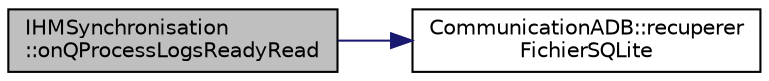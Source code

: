 digraph "IHMSynchronisation::onQProcessLogsReadyRead"
{
 // LATEX_PDF_SIZE
  edge [fontname="Helvetica",fontsize="10",labelfontname="Helvetica",labelfontsize="10"];
  node [fontname="Helvetica",fontsize="10",shape=record];
  rankdir="LR";
  Node1 [label="IHMSynchronisation\l::onQProcessLogsReadyRead",height=0.2,width=0.4,color="black", fillcolor="grey75", style="filled", fontcolor="black",tooltip="IHMSynchronisation::onQProcessLogsReadyRead Ce slot permet de lire les logs envoyés par le smartphone..."];
  Node1 -> Node2 [color="midnightblue",fontsize="10",style="solid",fontname="Helvetica"];
  Node2 [label="CommunicationADB::recuperer\lFichierSQLite",height=0.2,width=0.4,color="black", fillcolor="white", style="filled",URL="$class_communication_a_d_b.html#a8ca9a6f32735a665b9c61d45871f052a",tooltip="CommunicationADB::recupererFichierSQLite Cette méthode permet de récupérer le fichier SQLite créé pou..."];
}
